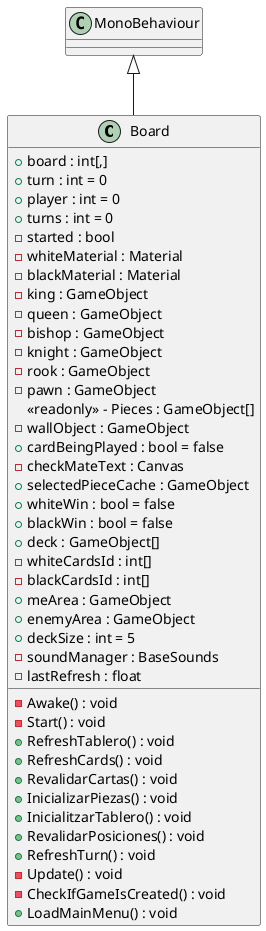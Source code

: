 @startuml
class Board {
    + board : int[,]
    + turn : int = 0
    + player : int = 0
    + turns : int = 0
    - started : bool
    - whiteMaterial : Material
    - blackMaterial : Material
    - king : GameObject
    - queen : GameObject
    - bishop : GameObject
    - knight : GameObject
    - rook : GameObject
    - pawn : GameObject
    <<readonly>> - Pieces : GameObject[]
    - wallObject : GameObject
    + cardBeingPlayed : bool = false
    - checkMateText : Canvas
    + selectedPieceCache : GameObject
    + whiteWin : bool = false
    + blackWin : bool = false
    + deck : GameObject[]
    - whiteCardsId : int[]
    - blackCardsId : int[]
    + meArea : GameObject
    + enemyArea : GameObject
    + deckSize : int = 5
    - soundManager : BaseSounds
    - lastRefresh : float
    - Awake() : void
    - Start() : void
    + RefreshTablero() : void
    + RefreshCards() : void
    + RevalidarCartas() : void
    + InicializarPiezas() : void
    + InicialitzarTablero() : void
    + RevalidarPosiciones() : void
    + RefreshTurn() : void
    - Update() : void
    - CheckIfGameIsCreated() : void
    + LoadMainMenu() : void
}
MonoBehaviour <|-- Board
@enduml
